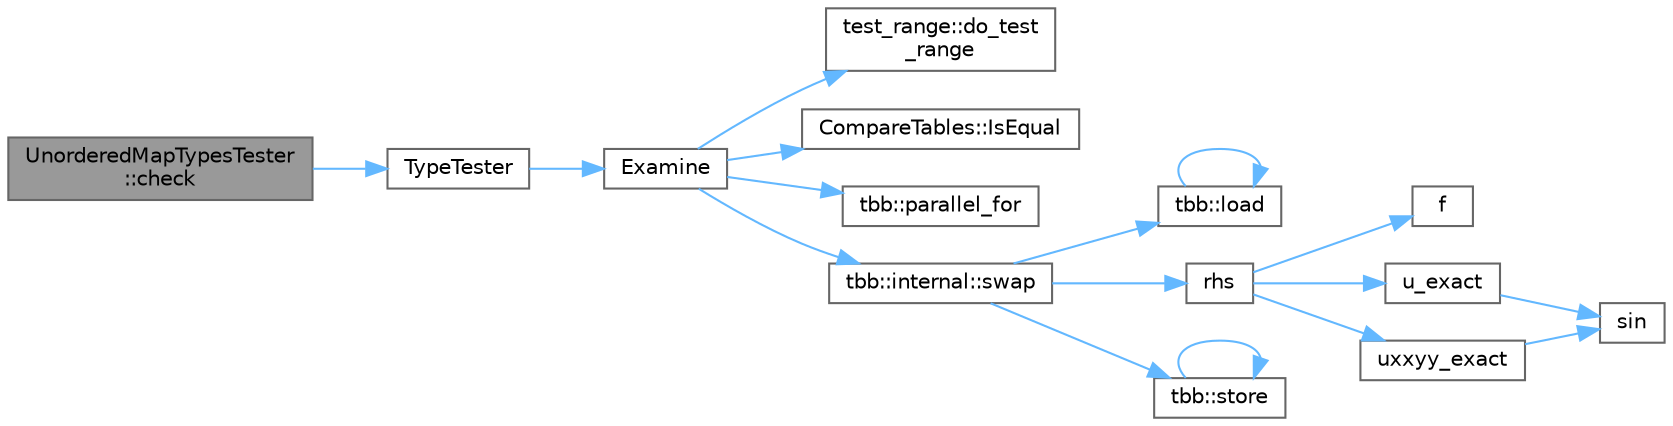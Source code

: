 digraph "UnorderedMapTypesTester::check"
{
 // LATEX_PDF_SIZE
  bgcolor="transparent";
  edge [fontname=Helvetica,fontsize=10,labelfontname=Helvetica,labelfontsize=10];
  node [fontname=Helvetica,fontsize=10,shape=box,height=0.2,width=0.4];
  rankdir="LR";
  Node1 [id="Node000001",label="UnorderedMapTypesTester\l::check",height=0.2,width=0.4,color="gray40", fillcolor="grey60", style="filled", fontcolor="black",tooltip=" "];
  Node1 -> Node2 [id="edge1_Node000001_Node000002",color="steelblue1",style="solid",tooltip=" "];
  Node2 [id="Node000002",label="TypeTester",height=0.2,width=0.4,color="grey40", fillcolor="white", style="filled",URL="$test__concurrent__hash__map_8cpp.html#a85d5ecc340b4799ff1222bef3c648128",tooltip=" "];
  Node2 -> Node3 [id="edge2_Node000002_Node000003",color="steelblue1",style="solid",tooltip=" "];
  Node3 [id="Node000003",label="Examine",height=0.2,width=0.4,color="grey40", fillcolor="white", style="filled",URL="$test__concurrent__hash__map_8cpp.html#a88ea93fa5335eb89fda5a4ae0b33a329",tooltip=" "];
  Node3 -> Node4 [id="edge3_Node000003_Node000004",color="steelblue1",style="solid",tooltip=" "];
  Node4 [id="Node000004",label="test_range::do_test\l_range",height=0.2,width=0.4,color="grey40", fillcolor="white", style="filled",URL="$classtest__range.html#a19489d99f0749b7d927dd5049ce4f15f",tooltip=" "];
  Node3 -> Node5 [id="edge4_Node000003_Node000005",color="steelblue1",style="solid",tooltip=" "];
  Node5 [id="Node000005",label="CompareTables::IsEqual",height=0.2,width=0.4,color="grey40", fillcolor="white", style="filled",URL="$struct_compare_tables.html#a7eec3ac2bc3b09ef42959d0269bb08b8",tooltip=" "];
  Node3 -> Node6 [id="edge5_Node000003_Node000006",color="steelblue1",style="solid",tooltip=" "];
  Node6 [id="Node000006",label="tbb::parallel_for",height=0.2,width=0.4,color="grey40", fillcolor="white", style="filled",URL="$group__algorithms.html#gaa8444c29dc4d2e527a1036717d109aef",tooltip="Parallel iteration over range with default partitioner."];
  Node3 -> Node7 [id="edge6_Node000003_Node000007",color="steelblue1",style="solid",tooltip=" "];
  Node7 [id="Node000007",label="tbb::internal::swap",height=0.2,width=0.4,color="grey40", fillcolor="white", style="filled",URL="$namespacetbb_1_1internal.html#a3871595be80c4a14c57fc226c6838850",tooltip=" "];
  Node7 -> Node8 [id="edge7_Node000007_Node000008",color="steelblue1",style="solid",tooltip=" "];
  Node8 [id="Node000008",label="tbb::load",height=0.2,width=0.4,color="grey40", fillcolor="white", style="filled",URL="$namespacetbb.html#a23d6adc1a2bbbb77b4d9f52fab1e5b0f",tooltip="Specialization for atomic<T*> with arithmetic and operator->."];
  Node8 -> Node8 [id="edge8_Node000008_Node000008",color="steelblue1",style="solid",tooltip=" "];
  Node7 -> Node9 [id="edge9_Node000007_Node000009",color="steelblue1",style="solid",tooltip=" "];
  Node9 [id="Node000009",label="rhs",height=0.2,width=0.4,color="grey40", fillcolor="white", style="filled",URL="$poisson_8cpp.html#a38c677f5cc4e47bc7505aef707c1bb83",tooltip=" "];
  Node9 -> Node10 [id="edge10_Node000009_Node000010",color="steelblue1",style="solid",tooltip=" "];
  Node10 [id="Node000010",label="f",height=0.2,width=0.4,color="grey40", fillcolor="white", style="filled",URL="$cxx11__tensor__map_8cpp.html#a7f507fea02198f6cb81c86640c7b1a4e",tooltip=" "];
  Node9 -> Node11 [id="edge11_Node000009_Node000011",color="steelblue1",style="solid",tooltip=" "];
  Node11 [id="Node000011",label="u_exact",height=0.2,width=0.4,color="grey40", fillcolor="white", style="filled",URL="$poisson_8cpp.html#a06fc16c4676f839f8de736a6791b6862",tooltip=" "];
  Node11 -> Node12 [id="edge12_Node000011_Node000012",color="steelblue1",style="solid",tooltip=" "];
  Node12 [id="Node000012",label="sin",height=0.2,width=0.4,color="grey40", fillcolor="white", style="filled",URL="$_array_cwise_unary_ops_8h.html#a9cfb0ea58bd813510a9e2db18a5e49f0",tooltip=" "];
  Node9 -> Node13 [id="edge13_Node000009_Node000013",color="steelblue1",style="solid",tooltip=" "];
  Node13 [id="Node000013",label="uxxyy_exact",height=0.2,width=0.4,color="grey40", fillcolor="white", style="filled",URL="$poisson_8cpp.html#a557a61cf12d143424a35123b14048a22",tooltip=" "];
  Node13 -> Node12 [id="edge14_Node000013_Node000012",color="steelblue1",style="solid",tooltip=" "];
  Node7 -> Node14 [id="edge15_Node000007_Node000014",color="steelblue1",style="solid",tooltip=" "];
  Node14 [id="Node000014",label="tbb::store",height=0.2,width=0.4,color="grey40", fillcolor="white", style="filled",URL="$namespacetbb.html#a219b97248f55c909aa3d84e43934b105",tooltip=" "];
  Node14 -> Node14 [id="edge16_Node000014_Node000014",color="steelblue1",style="solid",tooltip=" "];
}
